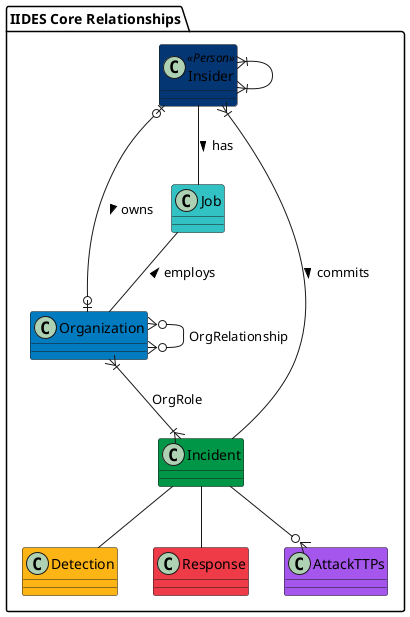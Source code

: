 @startuml IIDES_Core
package "IIDES Core Relationships" #FFF {

    class Insider <<Person>> #043673 {}
    class Organization #007BC0 {}
    class Incident #009647 {}
    class Job #33c2C4 {}
    class Detection #FDB515 {}
    class Response #EF3A47 {}
    class AttackTTPs #A456ED {}

    Incident --|{ Insider : commits <
    Job -- Organization : employs <
    Insider -- Job : has >
    Organization }|--|{ Incident : OrgRole
    Organization }o--o{ Organization : OrgRelationship
    Insider |o--o| Organization : owns >
    Insider }|--|{ Insider
    Incident -- Detection
    Incident -- Response
    Incident --o{ AttackTTPs
}
@enduml